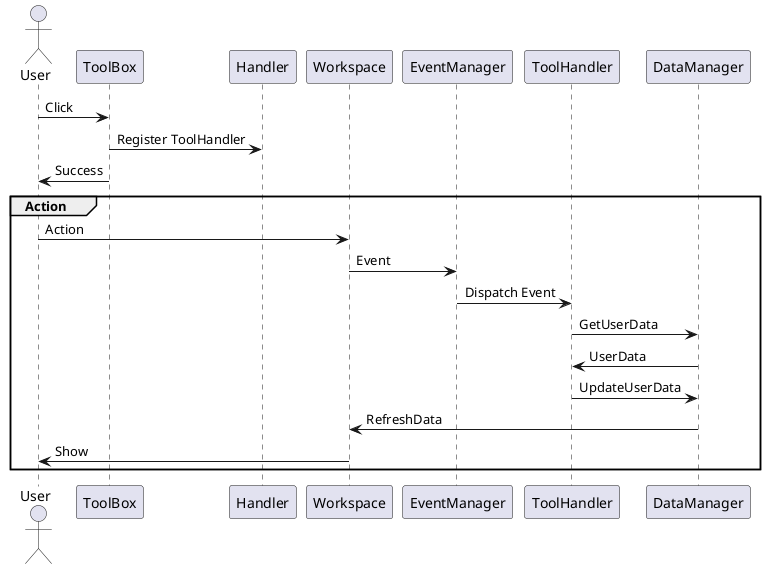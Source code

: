 @startuml OptimizedMain
actor User

User -> ToolBox : Click
ToolBox -> Handler : Register ToolHandler
ToolBox -> User : Success

group Action
    User -> Workspace : Action
    Workspace -> EventManager : Event
    EventManager -> ToolHandler : Dispatch Event
    ToolHandler -> DataManager : GetUserData
    DataManager -> ToolHandler : UserData
    ToolHandler -> DataManager : UpdateUserData
    DataManager -> Workspace : RefreshData
    Workspace -> User : Show
end

@enduml
